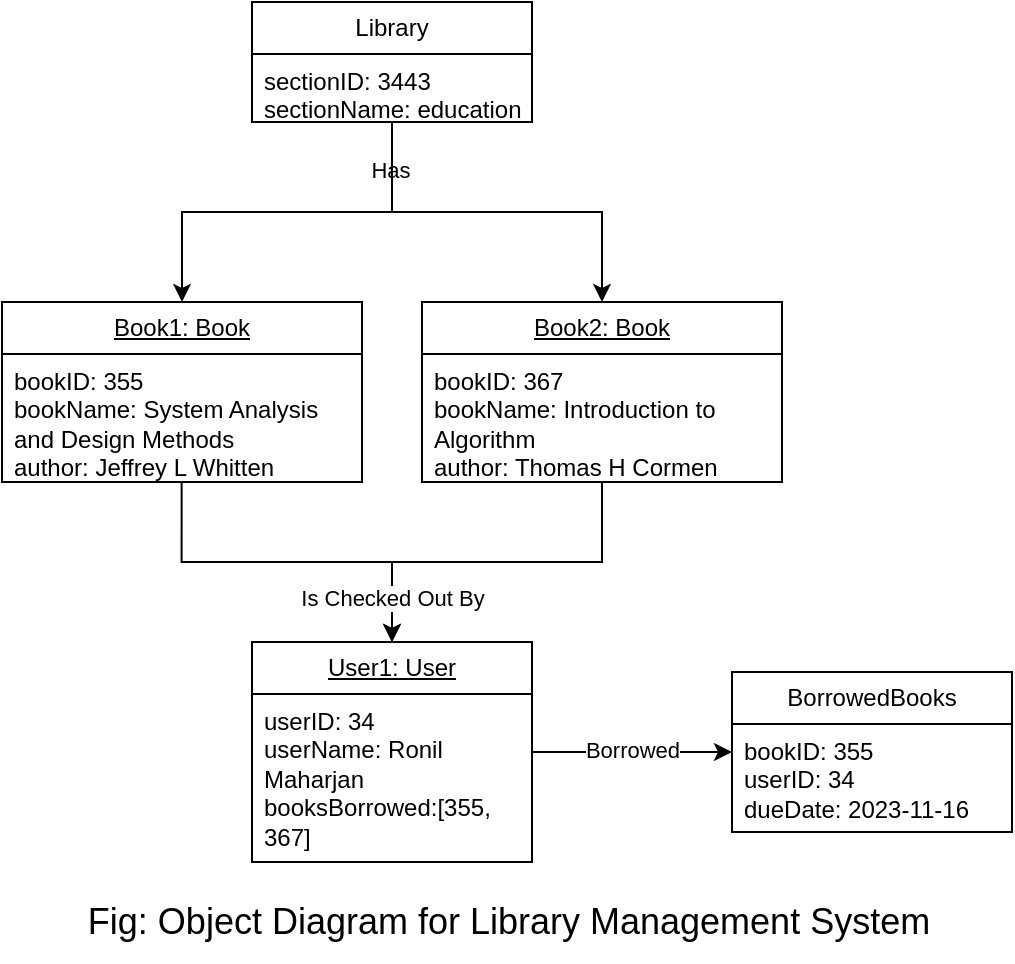 <mxfile version="22.1.2" type="device">
  <diagram name="Page-1" id="Gp3pPxEx3VNT0UM7OH3x">
    <mxGraphModel dx="1036" dy="623" grid="1" gridSize="10" guides="1" tooltips="1" connect="1" arrows="1" fold="1" page="1" pageScale="1" pageWidth="1169" pageHeight="827" math="0" shadow="0">
      <root>
        <mxCell id="0" />
        <mxCell id="1" parent="0" />
        <mxCell id="u_zGLsBY4kBxIBuXy2zE-37" value="" style="group" parent="1" vertex="1" connectable="0">
          <mxGeometry x="365" y="110" width="505" height="480" as="geometry" />
        </mxCell>
        <mxCell id="u_zGLsBY4kBxIBuXy2zE-35" value="" style="group" parent="u_zGLsBY4kBxIBuXy2zE-37" vertex="1" connectable="0">
          <mxGeometry width="505" height="430" as="geometry" />
        </mxCell>
        <mxCell id="u_zGLsBY4kBxIBuXy2zE-2" value="Library" style="swimlane;fontStyle=0;childLayout=stackLayout;horizontal=1;startSize=26;fillColor=none;horizontalStack=0;resizeParent=1;resizeParentMax=0;resizeLast=0;collapsible=1;marginBottom=0;whiteSpace=wrap;html=1;" parent="u_zGLsBY4kBxIBuXy2zE-35" vertex="1">
          <mxGeometry x="125" width="140" height="60" as="geometry" />
        </mxCell>
        <mxCell id="u_zGLsBY4kBxIBuXy2zE-3" value="sectionID: 3443&lt;br&gt;sectionName: education" style="text;strokeColor=none;fillColor=none;align=left;verticalAlign=top;spacingLeft=4;spacingRight=4;overflow=hidden;rotatable=0;points=[[0,0.5],[1,0.5]];portConstraint=eastwest;whiteSpace=wrap;html=1;" parent="u_zGLsBY4kBxIBuXy2zE-2" vertex="1">
          <mxGeometry y="26" width="140" height="34" as="geometry" />
        </mxCell>
        <mxCell id="u_zGLsBY4kBxIBuXy2zE-7" value="&lt;u&gt;Book1: Book&lt;/u&gt;" style="swimlane;fontStyle=0;childLayout=stackLayout;horizontal=1;startSize=26;fillColor=none;horizontalStack=0;resizeParent=1;resizeParentMax=0;resizeLast=0;collapsible=1;marginBottom=0;whiteSpace=wrap;html=1;" parent="u_zGLsBY4kBxIBuXy2zE-35" vertex="1">
          <mxGeometry y="150" width="180" height="90" as="geometry" />
        </mxCell>
        <mxCell id="u_zGLsBY4kBxIBuXy2zE-10" value="bookID: 355&lt;br&gt;bookName: System Analysis and Design Methods&lt;br&gt;author: Jeffrey L Whitten" style="text;strokeColor=none;fillColor=none;align=left;verticalAlign=top;spacingLeft=4;spacingRight=4;overflow=hidden;rotatable=0;points=[[0,0.5],[1,0.5]];portConstraint=eastwest;whiteSpace=wrap;html=1;" parent="u_zGLsBY4kBxIBuXy2zE-7" vertex="1">
          <mxGeometry y="26" width="180" height="64" as="geometry" />
        </mxCell>
        <mxCell id="u_zGLsBY4kBxIBuXy2zE-25" style="edgeStyle=orthogonalEdgeStyle;rounded=0;orthogonalLoop=1;jettySize=auto;html=1;entryX=0.5;entryY=0;entryDx=0;entryDy=0;" parent="u_zGLsBY4kBxIBuXy2zE-35" source="u_zGLsBY4kBxIBuXy2zE-2" target="u_zGLsBY4kBxIBuXy2zE-7" edge="1">
          <mxGeometry relative="1" as="geometry" />
        </mxCell>
        <mxCell id="u_zGLsBY4kBxIBuXy2zE-34" value="Has" style="edgeLabel;html=1;align=center;verticalAlign=middle;resizable=0;points=[];" parent="u_zGLsBY4kBxIBuXy2zE-25" vertex="1" connectable="0">
          <mxGeometry x="-0.754" y="-1" relative="1" as="geometry">
            <mxPoint as="offset" />
          </mxGeometry>
        </mxCell>
        <mxCell id="u_zGLsBY4kBxIBuXy2zE-14" value="&lt;u&gt;User1: User&lt;/u&gt;" style="swimlane;fontStyle=0;childLayout=stackLayout;horizontal=1;startSize=26;fillColor=none;horizontalStack=0;resizeParent=1;resizeParentMax=0;resizeLast=0;collapsible=1;marginBottom=0;whiteSpace=wrap;html=1;" parent="u_zGLsBY4kBxIBuXy2zE-35" vertex="1">
          <mxGeometry x="125" y="320" width="140" height="110" as="geometry" />
        </mxCell>
        <mxCell id="u_zGLsBY4kBxIBuXy2zE-15" value="userID: 34&lt;br&gt;userName: Ronil Maharjan&lt;br&gt;booksBorrowed:[355, 367]" style="text;strokeColor=none;fillColor=none;align=left;verticalAlign=top;spacingLeft=4;spacingRight=4;overflow=hidden;rotatable=0;points=[[0,0.5],[1,0.5]];portConstraint=eastwest;whiteSpace=wrap;html=1;" parent="u_zGLsBY4kBxIBuXy2zE-14" vertex="1">
          <mxGeometry y="26" width="140" height="84" as="geometry" />
        </mxCell>
        <mxCell id="u_zGLsBY4kBxIBuXy2zE-12" style="edgeStyle=orthogonalEdgeStyle;rounded=0;orthogonalLoop=1;jettySize=auto;html=1;exitX=0.499;exitY=0.999;exitDx=0;exitDy=0;exitPerimeter=0;" parent="u_zGLsBY4kBxIBuXy2zE-35" source="u_zGLsBY4kBxIBuXy2zE-10" target="u_zGLsBY4kBxIBuXy2zE-14" edge="1">
          <mxGeometry relative="1" as="geometry">
            <mxPoint x="395" y="179" as="targetPoint" />
          </mxGeometry>
        </mxCell>
        <mxCell id="u_zGLsBY4kBxIBuXy2zE-26" style="edgeStyle=orthogonalEdgeStyle;rounded=0;orthogonalLoop=1;jettySize=auto;html=1;entryX=0.5;entryY=0;entryDx=0;entryDy=0;" parent="u_zGLsBY4kBxIBuXy2zE-35" source="u_zGLsBY4kBxIBuXy2zE-18" target="u_zGLsBY4kBxIBuXy2zE-14" edge="1">
          <mxGeometry relative="1" as="geometry" />
        </mxCell>
        <mxCell id="u_zGLsBY4kBxIBuXy2zE-27" value="Is Checked Out By" style="edgeLabel;html=1;align=center;verticalAlign=middle;resizable=0;points=[];" parent="u_zGLsBY4kBxIBuXy2zE-26" vertex="1" connectable="0">
          <mxGeometry x="0.764" relative="1" as="geometry">
            <mxPoint as="offset" />
          </mxGeometry>
        </mxCell>
        <mxCell id="u_zGLsBY4kBxIBuXy2zE-18" value="&lt;u&gt;Book2: Book&lt;/u&gt;" style="swimlane;fontStyle=0;childLayout=stackLayout;horizontal=1;startSize=26;fillColor=none;horizontalStack=0;resizeParent=1;resizeParentMax=0;resizeLast=0;collapsible=1;marginBottom=0;whiteSpace=wrap;html=1;" parent="u_zGLsBY4kBxIBuXy2zE-35" vertex="1">
          <mxGeometry x="210" y="150" width="180" height="90" as="geometry" />
        </mxCell>
        <mxCell id="u_zGLsBY4kBxIBuXy2zE-19" value="bookID: 367&lt;br&gt;bookName: Introduction to Algorithm&lt;br&gt;author: Thomas H Cormen" style="text;strokeColor=none;fillColor=none;align=left;verticalAlign=top;spacingLeft=4;spacingRight=4;overflow=hidden;rotatable=0;points=[[0,0.5],[1,0.5]];portConstraint=eastwest;whiteSpace=wrap;html=1;" parent="u_zGLsBY4kBxIBuXy2zE-18" vertex="1">
          <mxGeometry y="26" width="180" height="64" as="geometry" />
        </mxCell>
        <mxCell id="u_zGLsBY4kBxIBuXy2zE-24" style="edgeStyle=orthogonalEdgeStyle;rounded=0;orthogonalLoop=1;jettySize=auto;html=1;entryX=0.5;entryY=0;entryDx=0;entryDy=0;" parent="u_zGLsBY4kBxIBuXy2zE-35" source="u_zGLsBY4kBxIBuXy2zE-2" target="u_zGLsBY4kBxIBuXy2zE-18" edge="1">
          <mxGeometry relative="1" as="geometry" />
        </mxCell>
        <mxCell id="u_zGLsBY4kBxIBuXy2zE-29" value="BorrowedBooks" style="swimlane;fontStyle=0;childLayout=stackLayout;horizontal=1;startSize=26;fillColor=none;horizontalStack=0;resizeParent=1;resizeParentMax=0;resizeLast=0;collapsible=1;marginBottom=0;whiteSpace=wrap;html=1;" parent="u_zGLsBY4kBxIBuXy2zE-35" vertex="1">
          <mxGeometry x="365" y="335" width="140" height="80" as="geometry" />
        </mxCell>
        <mxCell id="u_zGLsBY4kBxIBuXy2zE-32" value="bookID: 355&lt;br&gt;userID: 34&lt;br&gt;dueDate:&amp;nbsp;2023-11-16" style="text;strokeColor=none;fillColor=none;align=left;verticalAlign=top;spacingLeft=4;spacingRight=4;overflow=hidden;rotatable=0;points=[[0,0.5],[1,0.5]];portConstraint=eastwest;whiteSpace=wrap;html=1;" parent="u_zGLsBY4kBxIBuXy2zE-29" vertex="1">
          <mxGeometry y="26" width="140" height="54" as="geometry" />
        </mxCell>
        <mxCell id="u_zGLsBY4kBxIBuXy2zE-28" style="edgeStyle=orthogonalEdgeStyle;rounded=0;orthogonalLoop=1;jettySize=auto;html=1;" parent="u_zGLsBY4kBxIBuXy2zE-35" source="u_zGLsBY4kBxIBuXy2zE-14" target="u_zGLsBY4kBxIBuXy2zE-29" edge="1">
          <mxGeometry relative="1" as="geometry">
            <mxPoint x="375" y="375" as="targetPoint" />
          </mxGeometry>
        </mxCell>
        <mxCell id="u_zGLsBY4kBxIBuXy2zE-33" value="Borrowed" style="edgeLabel;html=1;align=center;verticalAlign=middle;resizable=0;points=[];" parent="u_zGLsBY4kBxIBuXy2zE-28" vertex="1" connectable="0">
          <mxGeometry x="0.003" y="1" relative="1" as="geometry">
            <mxPoint as="offset" />
          </mxGeometry>
        </mxCell>
        <mxCell id="u_zGLsBY4kBxIBuXy2zE-36" value="Fig: Object Diagram for Library Management System" style="text;html=1;align=center;verticalAlign=middle;resizable=0;points=[];autosize=1;strokeColor=none;fillColor=none;fontSize=18;" parent="u_zGLsBY4kBxIBuXy2zE-37" vertex="1">
          <mxGeometry x="32.5" y="440" width="440" height="40" as="geometry" />
        </mxCell>
      </root>
    </mxGraphModel>
  </diagram>
</mxfile>
